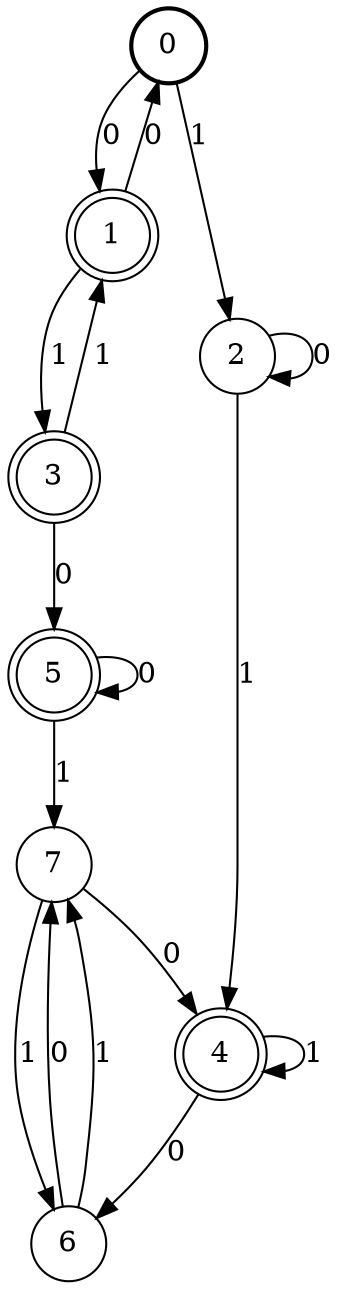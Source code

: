 digraph Automat {
    node [shape = circle];
    0 [style = "bold"];
    0 -> 1 [label = "0"];
    0 -> 2 [label = "1"];
    1 [peripheries=2]
    1 -> 0 [label = "0"];
    1 -> 3 [label = "1"];
    2 -> 2 [label = "0"];
    2 -> 4 [label = "1"];
    3 [peripheries=2]
    3 -> 5 [label = "0"];
    3 -> 1 [label = "1"];
    4 [peripheries=2]
    4 -> 6 [label = "0"];
    4 -> 4 [label = "1"];
    5 [peripheries=2]
    5 -> 5 [label = "0"];
    5 -> 7 [label = "1"];
    6 -> 7 [label = "0"];
    6 -> 7 [label = "1"];
    7 -> 4 [label = "0"];
    7 -> 6 [label = "1"];
}
